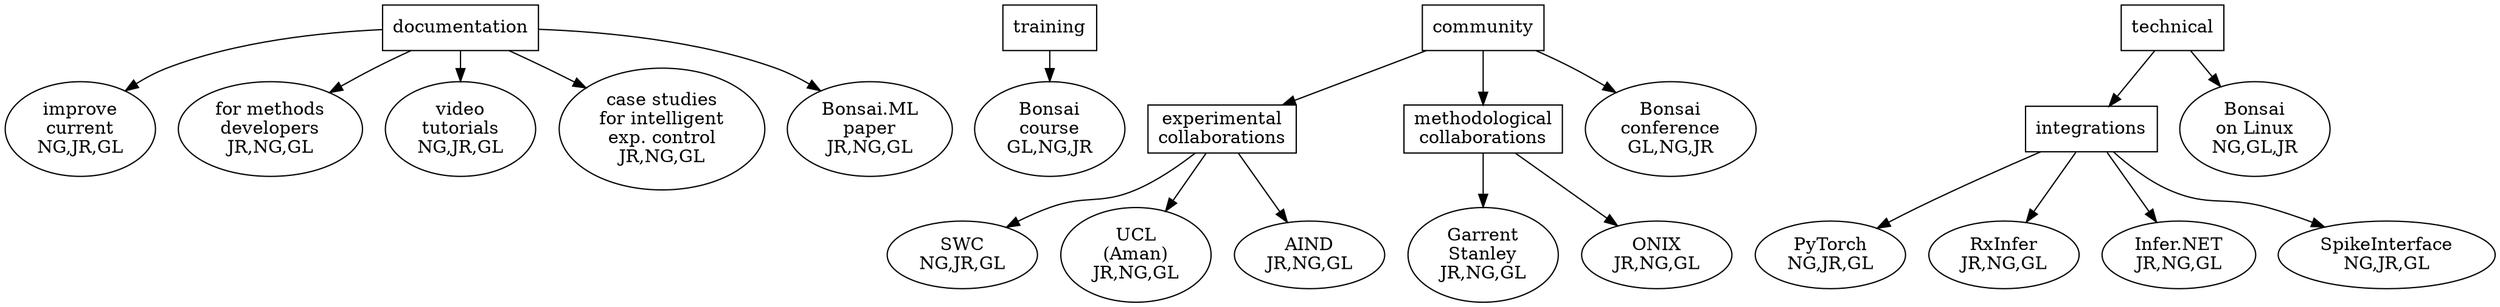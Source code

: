 digraph {
  layout=dot;
  ranksep=0.2;

  documentation [shape=box];
  documentation -> "improve\ncurrent\nNG,JR,GL";
  documentation -> "for methods\ndevelopers\nJR,NG,GL";
  documentation -> "video\ntutorials\nNG,JR,GL";
  documentation -> "case studies\nfor intelligent\nexp. control\nJR,NG,GL";
  documentation -> "Bonsai.ML\npaper\nJR,NG,GL";

  training [shape=box];
  training -> "Bonsai\ncourse\nGL,NG,JR";

  community [shape=box];
  community -> exp;
  community -> methods;
  exp [shape=box,label=<<FONT COLOR="BLACK">experimental<br/>collaborations</FONT>>]
  methods [shape=box,label=<<FONT COLOR="BLACK">methodological<br/>collaborations</FONT>>]
  community -> "Bonsai\nconference\nGL,NG,JR";
  exp -> "SWC\nNG,JR,GL";
  exp -> "UCL\n(Aman)\nJR,NG,GL";
  exp -> "AIND\nJR,NG,GL";
  methods -> "Garrent\nStanley\nJR,NG,GL";
  methods -> "ONIX\nJR,NG,GL";

  technical [shape=box];
  technical -> integrations;
  integrations [shape=box];
  integrations -> "PyTorch\nNG,JR,GL";
  integrations -> "RxInfer\nJR,NG,GL";
  integrations -> "Infer.NET\nJR,NG,GL";
  integrations -> "SpikeInterface\nNG,JR,GL";
  technical -> "Bonsai\non Linux\nNG,GL,JR";


  /* { rank=same; documentation training community technical } */

}
